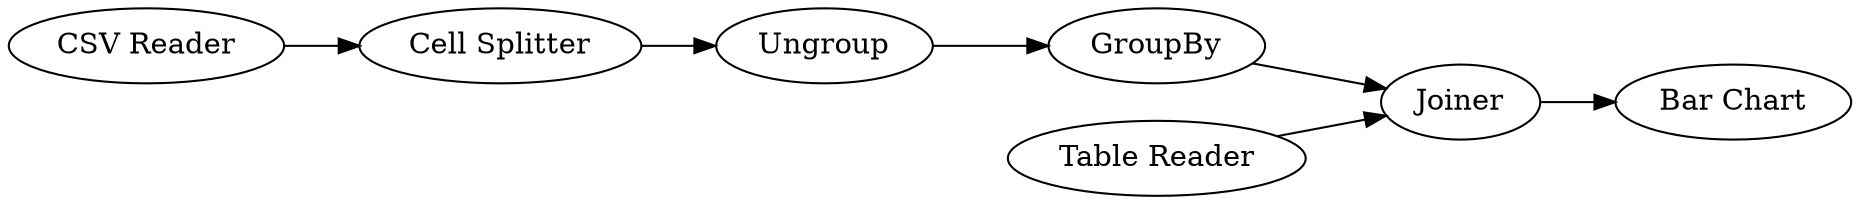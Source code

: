 digraph {
	1 [label="CSV Reader"]
	2 [label="Table Reader"]
	4 [label="Cell Splitter"]
	5 [label=Ungroup]
	6 [label=GroupBy]
	7 [label=Joiner]
	8 [label="Bar Chart"]
	1 -> 4
	2 -> 7
	4 -> 5
	5 -> 6
	6 -> 7
	7 -> 8
	rankdir=LR
}
